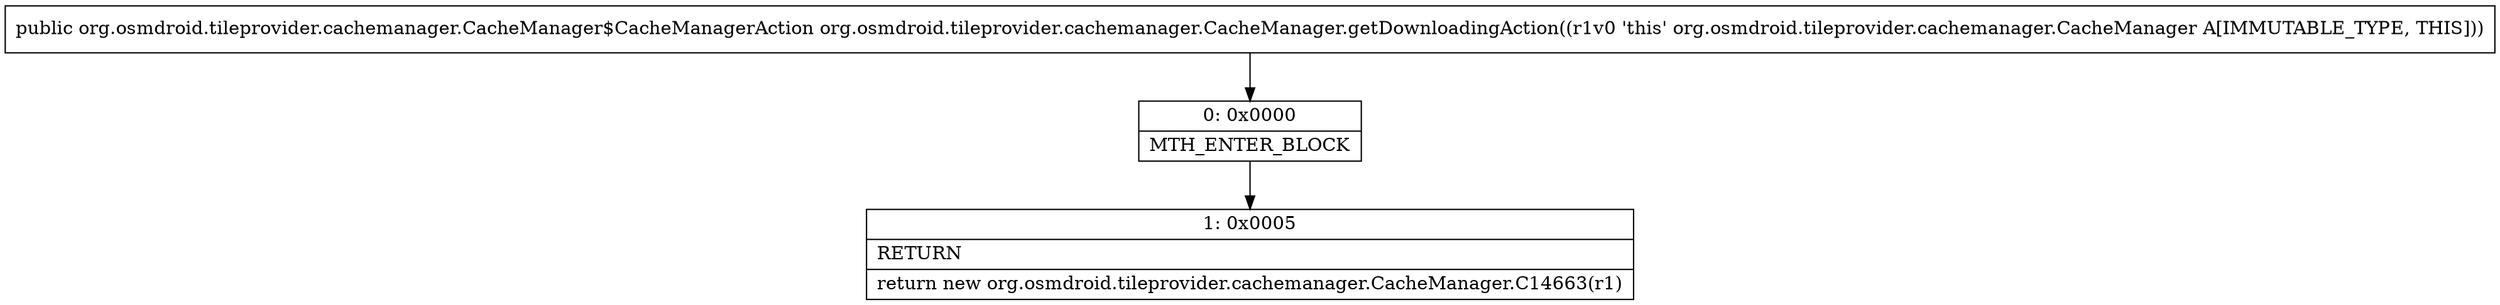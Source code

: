 digraph "CFG fororg.osmdroid.tileprovider.cachemanager.CacheManager.getDownloadingAction()Lorg\/osmdroid\/tileprovider\/cachemanager\/CacheManager$CacheManagerAction;" {
Node_0 [shape=record,label="{0\:\ 0x0000|MTH_ENTER_BLOCK\l}"];
Node_1 [shape=record,label="{1\:\ 0x0005|RETURN\l|return new org.osmdroid.tileprovider.cachemanager.CacheManager.C14663(r1)\l}"];
MethodNode[shape=record,label="{public org.osmdroid.tileprovider.cachemanager.CacheManager$CacheManagerAction org.osmdroid.tileprovider.cachemanager.CacheManager.getDownloadingAction((r1v0 'this' org.osmdroid.tileprovider.cachemanager.CacheManager A[IMMUTABLE_TYPE, THIS])) }"];
MethodNode -> Node_0;
Node_0 -> Node_1;
}

